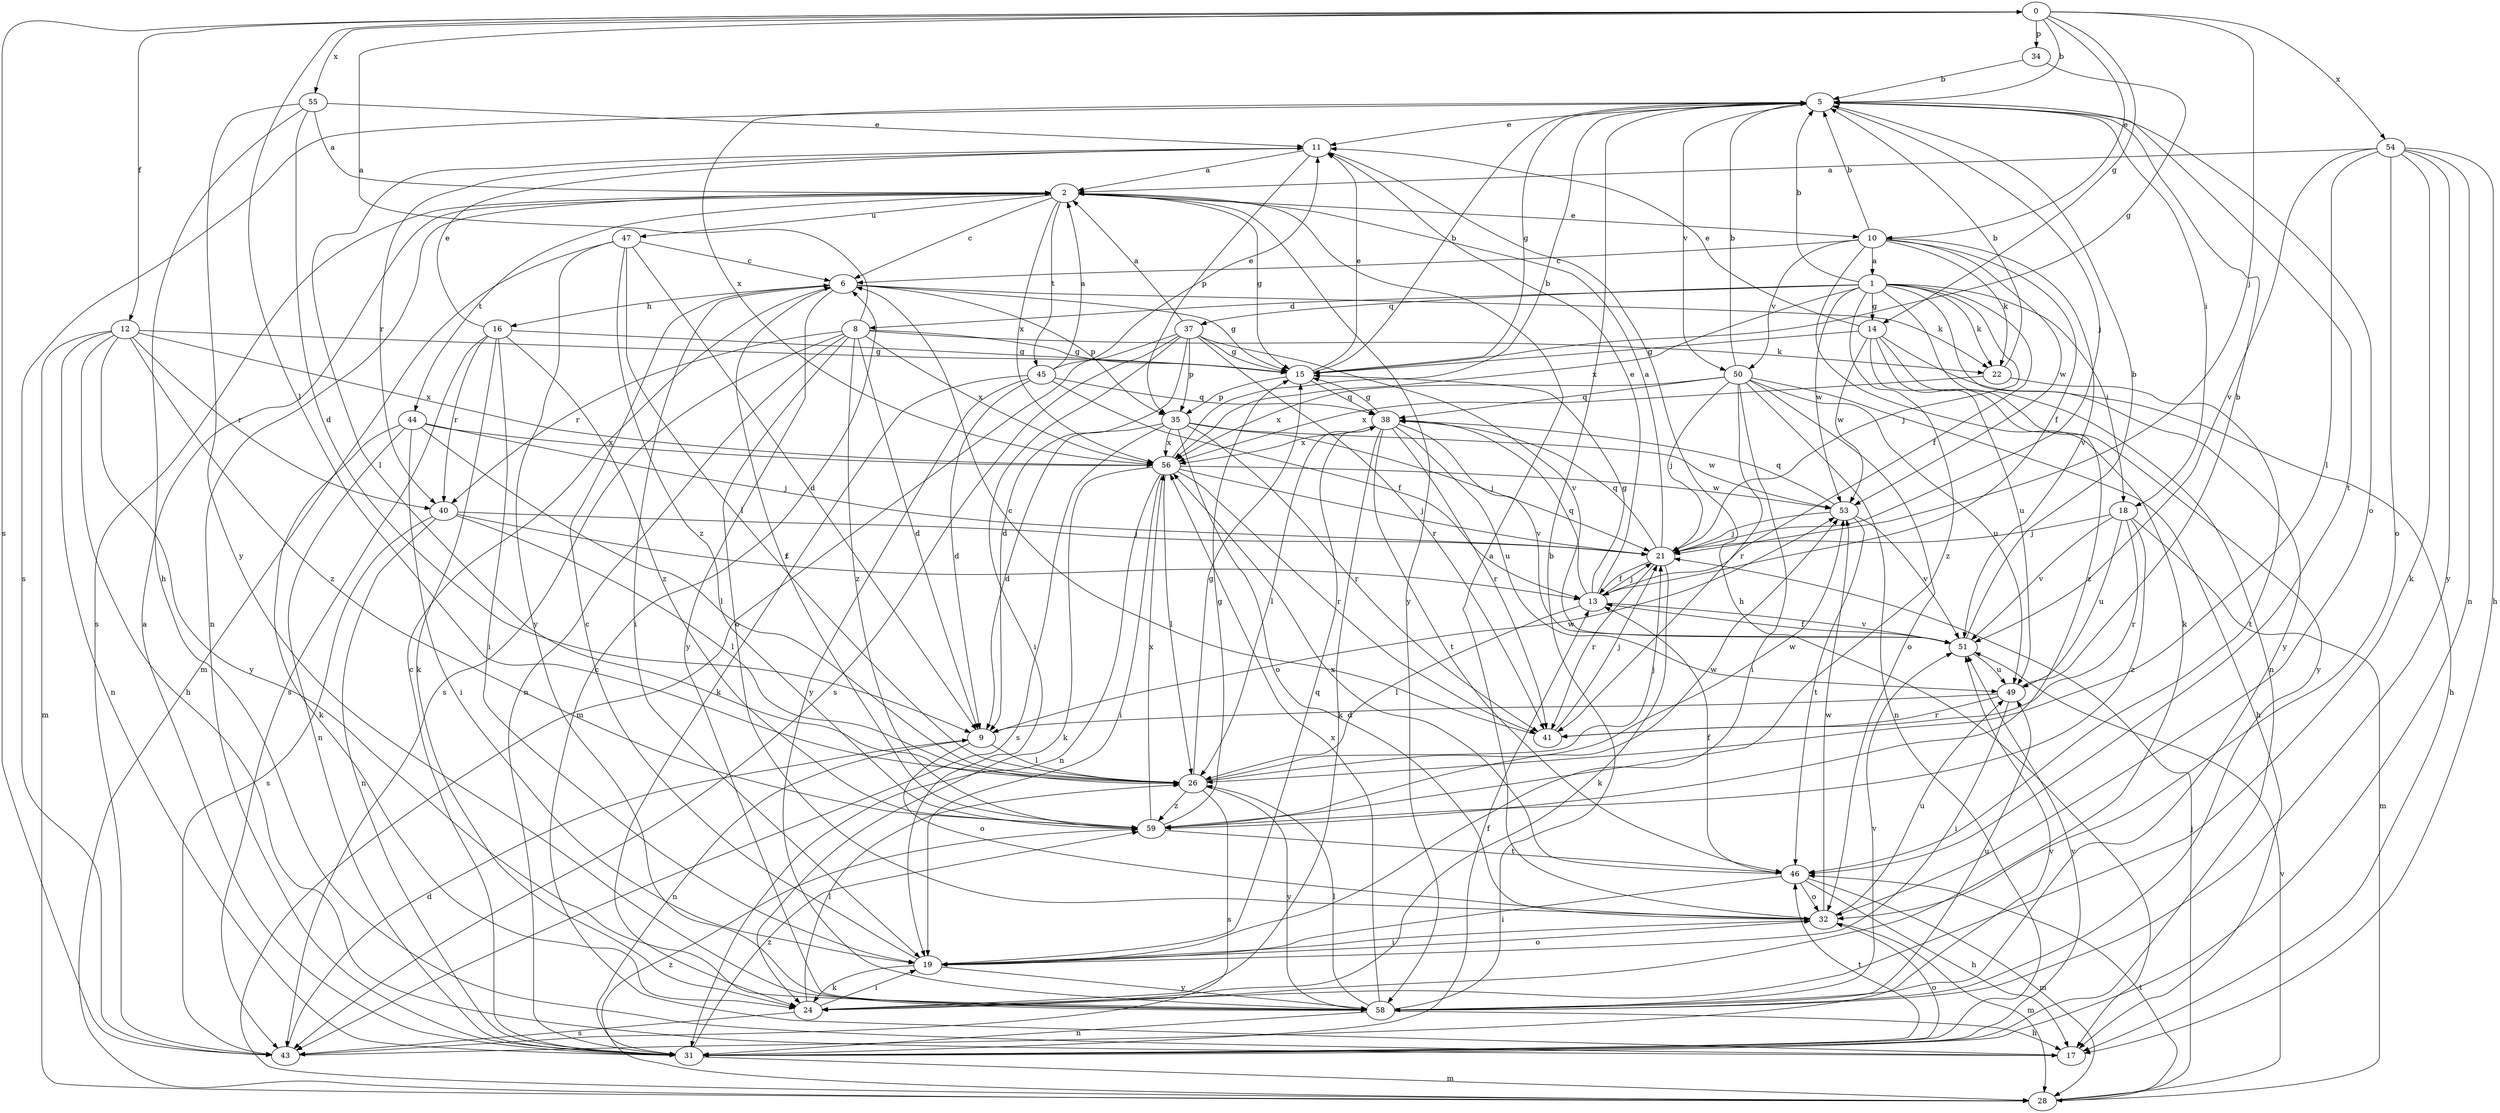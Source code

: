 strict digraph  {
0;
1;
2;
5;
6;
8;
9;
10;
11;
12;
13;
14;
15;
16;
17;
18;
19;
21;
22;
24;
26;
28;
31;
32;
34;
35;
37;
38;
40;
41;
43;
44;
45;
46;
47;
49;
50;
51;
53;
54;
55;
56;
58;
59;
0 -> 5  [label=b];
0 -> 10  [label=e];
0 -> 12  [label=f];
0 -> 14  [label=g];
0 -> 21  [label=j];
0 -> 26  [label=l];
0 -> 34  [label=p];
0 -> 43  [label=s];
0 -> 54  [label=x];
0 -> 55  [label=x];
1 -> 5  [label=b];
1 -> 8  [label=d];
1 -> 13  [label=f];
1 -> 14  [label=g];
1 -> 18  [label=i];
1 -> 21  [label=j];
1 -> 22  [label=k];
1 -> 31  [label=n];
1 -> 37  [label=q];
1 -> 53  [label=w];
1 -> 56  [label=x];
1 -> 58  [label=y];
1 -> 59  [label=z];
2 -> 6  [label=c];
2 -> 10  [label=e];
2 -> 15  [label=g];
2 -> 31  [label=n];
2 -> 43  [label=s];
2 -> 44  [label=t];
2 -> 45  [label=t];
2 -> 47  [label=u];
2 -> 56  [label=x];
2 -> 58  [label=y];
5 -> 11  [label=e];
5 -> 15  [label=g];
5 -> 18  [label=i];
5 -> 21  [label=j];
5 -> 32  [label=o];
5 -> 43  [label=s];
5 -> 46  [label=t];
5 -> 50  [label=v];
5 -> 56  [label=x];
6 -> 15  [label=g];
6 -> 16  [label=h];
6 -> 19  [label=i];
6 -> 22  [label=k];
6 -> 35  [label=p];
6 -> 58  [label=y];
6 -> 59  [label=z];
8 -> 0  [label=a];
8 -> 9  [label=d];
8 -> 15  [label=g];
8 -> 22  [label=k];
8 -> 31  [label=n];
8 -> 32  [label=o];
8 -> 40  [label=r];
8 -> 43  [label=s];
8 -> 56  [label=x];
8 -> 59  [label=z];
9 -> 26  [label=l];
9 -> 31  [label=n];
9 -> 32  [label=o];
9 -> 53  [label=w];
10 -> 1  [label=a];
10 -> 5  [label=b];
10 -> 6  [label=c];
10 -> 13  [label=f];
10 -> 22  [label=k];
10 -> 24  [label=k];
10 -> 50  [label=v];
10 -> 51  [label=v];
10 -> 53  [label=w];
11 -> 2  [label=a];
11 -> 17  [label=h];
11 -> 26  [label=l];
11 -> 35  [label=p];
11 -> 40  [label=r];
12 -> 15  [label=g];
12 -> 17  [label=h];
12 -> 28  [label=m];
12 -> 31  [label=n];
12 -> 40  [label=r];
12 -> 56  [label=x];
12 -> 58  [label=y];
12 -> 59  [label=z];
13 -> 11  [label=e];
13 -> 15  [label=g];
13 -> 21  [label=j];
13 -> 26  [label=l];
13 -> 38  [label=q];
13 -> 51  [label=v];
14 -> 11  [label=e];
14 -> 15  [label=g];
14 -> 17  [label=h];
14 -> 49  [label=u];
14 -> 53  [label=w];
14 -> 58  [label=y];
14 -> 59  [label=z];
15 -> 5  [label=b];
15 -> 11  [label=e];
15 -> 35  [label=p];
15 -> 38  [label=q];
16 -> 11  [label=e];
16 -> 15  [label=g];
16 -> 19  [label=i];
16 -> 24  [label=k];
16 -> 40  [label=r];
16 -> 43  [label=s];
16 -> 59  [label=z];
17 -> 6  [label=c];
18 -> 21  [label=j];
18 -> 28  [label=m];
18 -> 41  [label=r];
18 -> 49  [label=u];
18 -> 51  [label=v];
18 -> 59  [label=z];
19 -> 6  [label=c];
19 -> 24  [label=k];
19 -> 32  [label=o];
19 -> 38  [label=q];
19 -> 58  [label=y];
21 -> 2  [label=a];
21 -> 13  [label=f];
21 -> 24  [label=k];
21 -> 38  [label=q];
21 -> 41  [label=r];
22 -> 5  [label=b];
22 -> 46  [label=t];
22 -> 56  [label=x];
24 -> 19  [label=i];
24 -> 26  [label=l];
24 -> 43  [label=s];
26 -> 15  [label=g];
26 -> 21  [label=j];
26 -> 43  [label=s];
26 -> 53  [label=w];
26 -> 58  [label=y];
26 -> 59  [label=z];
28 -> 21  [label=j];
28 -> 46  [label=t];
28 -> 51  [label=v];
28 -> 59  [label=z];
31 -> 2  [label=a];
31 -> 6  [label=c];
31 -> 13  [label=f];
31 -> 28  [label=m];
31 -> 32  [label=o];
31 -> 46  [label=t];
31 -> 51  [label=v];
31 -> 59  [label=z];
32 -> 2  [label=a];
32 -> 19  [label=i];
32 -> 28  [label=m];
32 -> 49  [label=u];
32 -> 53  [label=w];
34 -> 5  [label=b];
34 -> 15  [label=g];
35 -> 9  [label=d];
35 -> 21  [label=j];
35 -> 32  [label=o];
35 -> 41  [label=r];
35 -> 43  [label=s];
35 -> 53  [label=w];
35 -> 56  [label=x];
37 -> 2  [label=a];
37 -> 9  [label=d];
37 -> 15  [label=g];
37 -> 19  [label=i];
37 -> 28  [label=m];
37 -> 35  [label=p];
37 -> 41  [label=r];
37 -> 43  [label=s];
37 -> 51  [label=v];
38 -> 15  [label=g];
38 -> 24  [label=k];
38 -> 26  [label=l];
38 -> 41  [label=r];
38 -> 46  [label=t];
38 -> 49  [label=u];
38 -> 51  [label=v];
38 -> 56  [label=x];
40 -> 13  [label=f];
40 -> 21  [label=j];
40 -> 26  [label=l];
40 -> 31  [label=n];
40 -> 43  [label=s];
41 -> 6  [label=c];
41 -> 21  [label=j];
43 -> 9  [label=d];
43 -> 51  [label=v];
44 -> 19  [label=i];
44 -> 21  [label=j];
44 -> 24  [label=k];
44 -> 26  [label=l];
44 -> 31  [label=n];
44 -> 56  [label=x];
45 -> 2  [label=a];
45 -> 9  [label=d];
45 -> 11  [label=e];
45 -> 13  [label=f];
45 -> 24  [label=k];
45 -> 38  [label=q];
45 -> 58  [label=y];
46 -> 13  [label=f];
46 -> 17  [label=h];
46 -> 19  [label=i];
46 -> 28  [label=m];
46 -> 32  [label=o];
46 -> 56  [label=x];
47 -> 6  [label=c];
47 -> 9  [label=d];
47 -> 26  [label=l];
47 -> 28  [label=m];
47 -> 58  [label=y];
47 -> 59  [label=z];
49 -> 5  [label=b];
49 -> 9  [label=d];
49 -> 19  [label=i];
49 -> 41  [label=r];
50 -> 5  [label=b];
50 -> 17  [label=h];
50 -> 19  [label=i];
50 -> 21  [label=j];
50 -> 31  [label=n];
50 -> 32  [label=o];
50 -> 38  [label=q];
50 -> 41  [label=r];
50 -> 49  [label=u];
50 -> 56  [label=x];
51 -> 5  [label=b];
51 -> 13  [label=f];
51 -> 49  [label=u];
53 -> 21  [label=j];
53 -> 38  [label=q];
53 -> 46  [label=t];
53 -> 51  [label=v];
54 -> 2  [label=a];
54 -> 17  [label=h];
54 -> 24  [label=k];
54 -> 26  [label=l];
54 -> 31  [label=n];
54 -> 32  [label=o];
54 -> 51  [label=v];
54 -> 58  [label=y];
55 -> 2  [label=a];
55 -> 9  [label=d];
55 -> 11  [label=e];
55 -> 17  [label=h];
55 -> 58  [label=y];
56 -> 5  [label=b];
56 -> 19  [label=i];
56 -> 21  [label=j];
56 -> 24  [label=k];
56 -> 26  [label=l];
56 -> 31  [label=n];
56 -> 41  [label=r];
56 -> 53  [label=w];
58 -> 5  [label=b];
58 -> 17  [label=h];
58 -> 26  [label=l];
58 -> 31  [label=n];
58 -> 49  [label=u];
58 -> 51  [label=v];
58 -> 56  [label=x];
59 -> 15  [label=g];
59 -> 46  [label=t];
59 -> 53  [label=w];
59 -> 56  [label=x];
}
